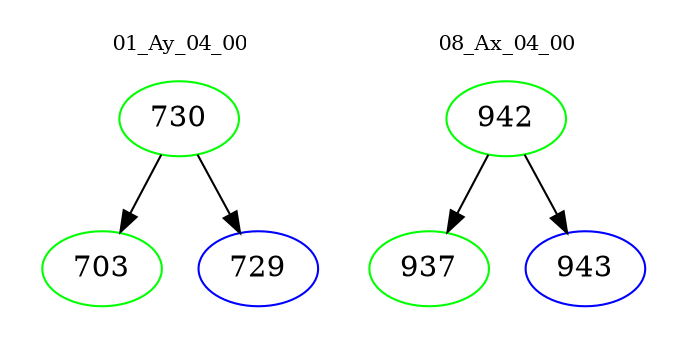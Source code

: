 digraph{
subgraph cluster_0 {
color = white
label = "01_Ay_04_00";
fontsize=10;
T0_730 [label="730", color="green"]
T0_730 -> T0_703 [color="black"]
T0_703 [label="703", color="green"]
T0_730 -> T0_729 [color="black"]
T0_729 [label="729", color="blue"]
}
subgraph cluster_1 {
color = white
label = "08_Ax_04_00";
fontsize=10;
T1_942 [label="942", color="green"]
T1_942 -> T1_937 [color="black"]
T1_937 [label="937", color="green"]
T1_942 -> T1_943 [color="black"]
T1_943 [label="943", color="blue"]
}
}
